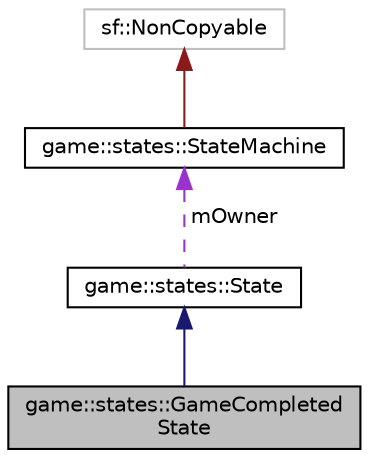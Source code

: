 digraph "game::states::GameCompletedState"
{
 // LATEX_PDF_SIZE
  edge [fontname="Helvetica",fontsize="10",labelfontname="Helvetica",labelfontsize="10"];
  node [fontname="Helvetica",fontsize="10",shape=record];
  Node1 [label="game::states::GameCompleted\lState",height=0.2,width=0.4,color="black", fillcolor="grey75", style="filled", fontcolor="black",tooltip="game completed state"];
  Node2 -> Node1 [dir="back",color="midnightblue",fontsize="10",style="solid"];
  Node2 [label="game::states::State",height=0.2,width=0.4,color="black", fillcolor="white", style="filled",URL="$classgame_1_1states_1_1State.html",tooltip="base class of all game states"];
  Node3 -> Node2 [dir="back",color="darkorchid3",fontsize="10",style="dashed",label=" mOwner" ];
  Node3 [label="game::states::StateMachine",height=0.2,width=0.4,color="black", fillcolor="white", style="filled",URL="$classgame_1_1states_1_1StateMachine.html",tooltip="implementation of a pushdown state machine"];
  Node4 -> Node3 [dir="back",color="firebrick4",fontsize="10",style="solid"];
  Node4 [label="sf::NonCopyable",height=0.2,width=0.4,color="grey75", fillcolor="white", style="filled",tooltip=" "];
}
